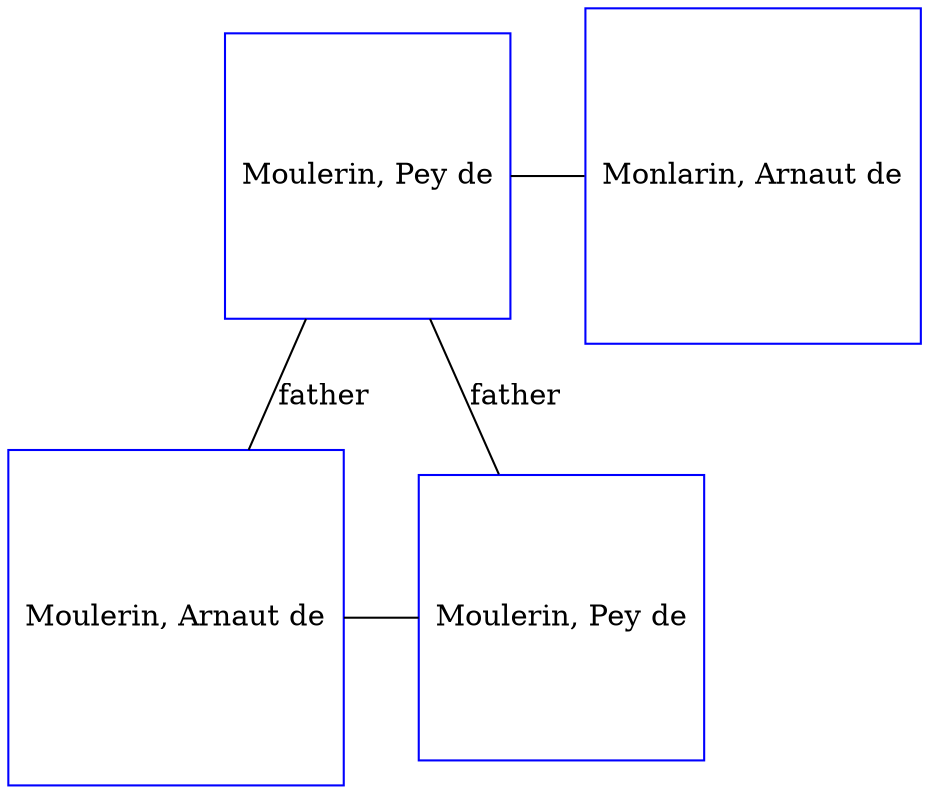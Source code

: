 digraph D {
    edge [dir=none];    node [shape=box];    "006309"   [label="Moulerin, Pey de", shape=box, regular=1, color="blue"] ;
"006302"   [label="Moulerin, Arnaut de", shape=box, regular=1, color="blue"] ;
"006301"   [label="Moulerin, Pey de", shape=box, regular=1, color="blue"] ;
"018350"   [label="Monlarin, Arnaut de", shape=box, regular=1, color="blue"] ;
{rank=same; 006302->006309};
{rank=same; 006301->018350};
006301->006309 [label="father",arrowsize=0.0]; 
006301->006302 [label="father",arrowsize=0.0]; 
}